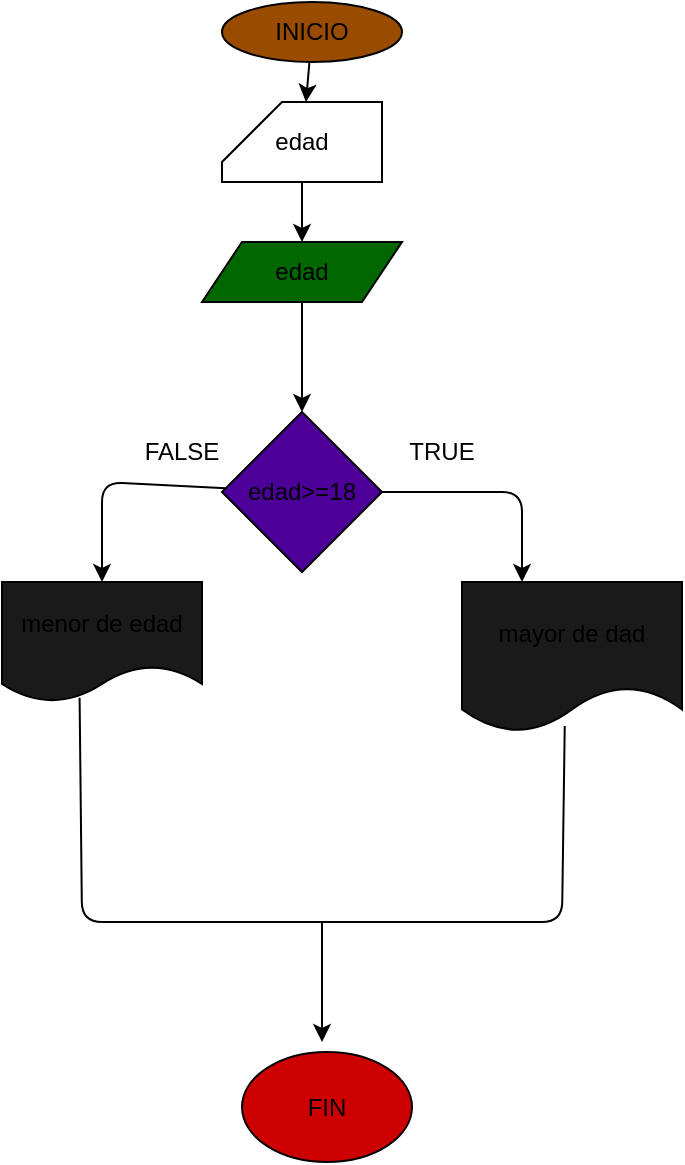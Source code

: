 <mxfile>
    <diagram id="C5ATzdxkMFycsXHwgSJX" name="Página-1">
        <mxGraphModel dx="265" dy="352" grid="1" gridSize="10" guides="1" tooltips="1" connect="1" arrows="1" fold="1" page="1" pageScale="1" pageWidth="827" pageHeight="1169" math="0" shadow="0">
            <root>
                <mxCell id="0"/>
                <mxCell id="1" parent="0"/>
                <mxCell id="4" value="" style="edgeStyle=none;html=1;" edge="1" parent="1" source="2">
                    <mxGeometry relative="1" as="geometry">
                        <mxPoint x="152" y="70" as="targetPoint"/>
                    </mxGeometry>
                </mxCell>
                <mxCell id="2" value="INICIO" style="ellipse;whiteSpace=wrap;html=1;fillColor=#994C00;" vertex="1" parent="1">
                    <mxGeometry x="110" y="20" width="90" height="30" as="geometry"/>
                </mxCell>
                <mxCell id="7" value="" style="edgeStyle=none;html=1;" edge="1" parent="1" source="3" target="6">
                    <mxGeometry relative="1" as="geometry"/>
                </mxCell>
                <mxCell id="3" value="edad" style="shape=card;whiteSpace=wrap;html=1;" vertex="1" parent="1">
                    <mxGeometry x="110" y="70" width="80" height="40" as="geometry"/>
                </mxCell>
                <mxCell id="9" value="" style="edgeStyle=none;html=1;" edge="1" parent="1" source="6" target="8">
                    <mxGeometry relative="1" as="geometry"/>
                </mxCell>
                <mxCell id="6" value="edad" style="shape=parallelogram;perimeter=parallelogramPerimeter;whiteSpace=wrap;html=1;fixedSize=1;fillColor=#006600;" vertex="1" parent="1">
                    <mxGeometry x="100" y="140" width="100" height="30" as="geometry"/>
                </mxCell>
                <mxCell id="11" style="edgeStyle=none;html=1;exitX=1;exitY=0.5;exitDx=0;exitDy=0;" edge="1" parent="1" source="8">
                    <mxGeometry relative="1" as="geometry">
                        <mxPoint x="260" y="310" as="targetPoint"/>
                        <Array as="points">
                            <mxPoint x="260" y="265"/>
                        </Array>
                    </mxGeometry>
                </mxCell>
                <mxCell id="13" style="edgeStyle=none;html=1;entryX=0.5;entryY=0;entryDx=0;entryDy=0;" edge="1" parent="1" source="8" target="12">
                    <mxGeometry relative="1" as="geometry">
                        <Array as="points">
                            <mxPoint x="50" y="260"/>
                        </Array>
                    </mxGeometry>
                </mxCell>
                <mxCell id="8" value="edad&amp;gt;=18" style="rhombus;whiteSpace=wrap;html=1;fillColor=#4C0099;" vertex="1" parent="1">
                    <mxGeometry x="110" y="225" width="80" height="80" as="geometry"/>
                </mxCell>
                <mxCell id="10" value="mayor de dad" style="shape=document;whiteSpace=wrap;html=1;boundedLbl=1;fillColor=#1A1A1A;" vertex="1" parent="1">
                    <mxGeometry x="230" y="310" width="110" height="75" as="geometry"/>
                </mxCell>
                <mxCell id="12" value="menor de edad" style="shape=document;whiteSpace=wrap;html=1;boundedLbl=1;fillColor=#1A1A1A;" vertex="1" parent="1">
                    <mxGeometry y="310" width="100" height="60" as="geometry"/>
                </mxCell>
                <mxCell id="15" value="" style="endArrow=none;html=1;exitX=0.388;exitY=0.964;exitDx=0;exitDy=0;exitPerimeter=0;entryX=0.467;entryY=0.96;entryDx=0;entryDy=0;entryPerimeter=0;" edge="1" parent="1" source="12" target="10">
                    <mxGeometry width="50" height="50" relative="1" as="geometry">
                        <mxPoint x="30" y="440" as="sourcePoint"/>
                        <mxPoint x="300" y="440" as="targetPoint"/>
                        <Array as="points">
                            <mxPoint x="40" y="480"/>
                            <mxPoint x="190" y="480"/>
                            <mxPoint x="280" y="480"/>
                        </Array>
                    </mxGeometry>
                </mxCell>
                <mxCell id="16" value="TRUE" style="text;html=1;strokeColor=none;fillColor=none;align=center;verticalAlign=middle;whiteSpace=wrap;rounded=0;" vertex="1" parent="1">
                    <mxGeometry x="190" y="230" width="60" height="30" as="geometry"/>
                </mxCell>
                <mxCell id="17" value="FALSE" style="text;html=1;strokeColor=none;fillColor=none;align=center;verticalAlign=middle;whiteSpace=wrap;rounded=0;" vertex="1" parent="1">
                    <mxGeometry x="60" y="230" width="60" height="30" as="geometry"/>
                </mxCell>
                <mxCell id="18" value="" style="endArrow=classic;html=1;" edge="1" parent="1">
                    <mxGeometry width="50" height="50" relative="1" as="geometry">
                        <mxPoint x="160" y="480" as="sourcePoint"/>
                        <mxPoint x="160" y="540" as="targetPoint"/>
                    </mxGeometry>
                </mxCell>
                <mxCell id="19" value="FIN" style="ellipse;whiteSpace=wrap;html=1;fillColor=#CC0000;" vertex="1" parent="1">
                    <mxGeometry x="120" y="545" width="85" height="55" as="geometry"/>
                </mxCell>
            </root>
        </mxGraphModel>
    </diagram>
</mxfile>
